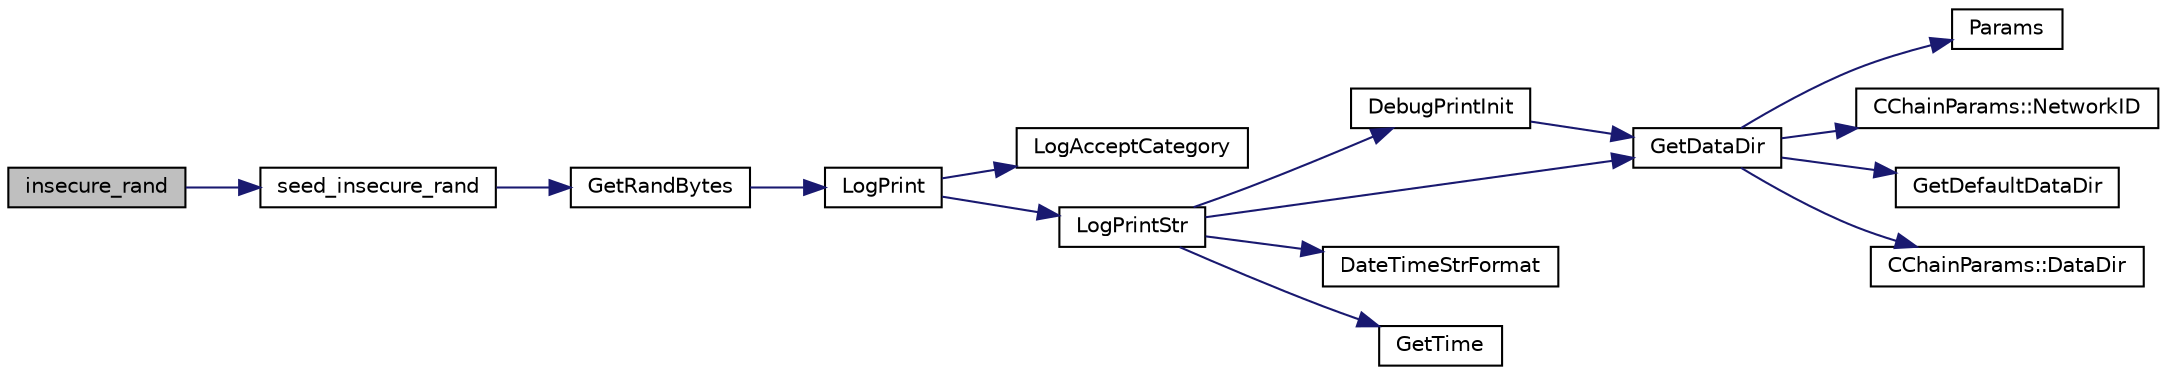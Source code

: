 digraph "insecure_rand"
{
  edge [fontname="Helvetica",fontsize="10",labelfontname="Helvetica",labelfontsize="10"];
  node [fontname="Helvetica",fontsize="10",shape=record];
  rankdir="LR";
  Node4731 [label="insecure_rand",height=0.2,width=0.4,color="black", fillcolor="grey75", style="filled", fontcolor="black"];
  Node4731 -> Node4732 [color="midnightblue",fontsize="10",style="solid",fontname="Helvetica"];
  Node4732 [label="seed_insecure_rand",height=0.2,width=0.4,color="black", fillcolor="white", style="filled",URL="$d8/d3c/util_8h.html#abef4e13668f53ac5404c796462aed9b4",tooltip="Seed insecure_rand using the random pool. "];
  Node4732 -> Node4733 [color="midnightblue",fontsize="10",style="solid",fontname="Helvetica"];
  Node4733 [label="GetRandBytes",height=0.2,width=0.4,color="black", fillcolor="white", style="filled",URL="$df/d2d/util_8cpp.html#acf52c2aa8213c7b15e26594a2264ed8a"];
  Node4733 -> Node4734 [color="midnightblue",fontsize="10",style="solid",fontname="Helvetica"];
  Node4734 [label="LogPrint",height=0.2,width=0.4,color="black", fillcolor="white", style="filled",URL="$d8/d3c/util_8h.html#aab1f837a2366f424bdc996fdf6352171"];
  Node4734 -> Node4735 [color="midnightblue",fontsize="10",style="solid",fontname="Helvetica"];
  Node4735 [label="LogAcceptCategory",height=0.2,width=0.4,color="black", fillcolor="white", style="filled",URL="$d8/d3c/util_8h.html#a343d2a13efe00125f78d25dafb0a8d98"];
  Node4734 -> Node4736 [color="midnightblue",fontsize="10",style="solid",fontname="Helvetica"];
  Node4736 [label="LogPrintStr",height=0.2,width=0.4,color="black", fillcolor="white", style="filled",URL="$d8/d3c/util_8h.html#afd4c3002b2797c0560adddb6af3ca1da"];
  Node4736 -> Node4737 [color="midnightblue",fontsize="10",style="solid",fontname="Helvetica"];
  Node4737 [label="DebugPrintInit",height=0.2,width=0.4,color="black", fillcolor="white", style="filled",URL="$df/d2d/util_8cpp.html#a751ff5f21d880737811136b5e0bcea12"];
  Node4737 -> Node4738 [color="midnightblue",fontsize="10",style="solid",fontname="Helvetica"];
  Node4738 [label="GetDataDir",height=0.2,width=0.4,color="black", fillcolor="white", style="filled",URL="$df/d2d/util_8cpp.html#ab83866a054745d4b30a3948a1b44beba"];
  Node4738 -> Node4739 [color="midnightblue",fontsize="10",style="solid",fontname="Helvetica"];
  Node4739 [label="Params",height=0.2,width=0.4,color="black", fillcolor="white", style="filled",URL="$df/dbf/chainparams_8cpp.html#ace5c5b706d71a324a417dd2db394fd4a",tooltip="Return the currently selected parameters. "];
  Node4738 -> Node4740 [color="midnightblue",fontsize="10",style="solid",fontname="Helvetica"];
  Node4740 [label="CChainParams::NetworkID",height=0.2,width=0.4,color="black", fillcolor="white", style="filled",URL="$d1/d4f/class_c_chain_params.html#a90dc493ec0c0325c98c3ac06eb99862b"];
  Node4738 -> Node4741 [color="midnightblue",fontsize="10",style="solid",fontname="Helvetica"];
  Node4741 [label="GetDefaultDataDir",height=0.2,width=0.4,color="black", fillcolor="white", style="filled",URL="$df/d2d/util_8cpp.html#ab272995de020a3bcbf743be630e485c6"];
  Node4738 -> Node4742 [color="midnightblue",fontsize="10",style="solid",fontname="Helvetica"];
  Node4742 [label="CChainParams::DataDir",height=0.2,width=0.4,color="black", fillcolor="white", style="filled",URL="$d1/d4f/class_c_chain_params.html#a959488b5d8e6fe62857940b831d73a78"];
  Node4736 -> Node4738 [color="midnightblue",fontsize="10",style="solid",fontname="Helvetica"];
  Node4736 -> Node4743 [color="midnightblue",fontsize="10",style="solid",fontname="Helvetica"];
  Node4743 [label="DateTimeStrFormat",height=0.2,width=0.4,color="black", fillcolor="white", style="filled",URL="$df/d2d/util_8cpp.html#a749bc6776c8ec72d7c5e4dea56aee415"];
  Node4736 -> Node4744 [color="midnightblue",fontsize="10",style="solid",fontname="Helvetica"];
  Node4744 [label="GetTime",height=0.2,width=0.4,color="black", fillcolor="white", style="filled",URL="$df/d2d/util_8cpp.html#a46fac5fba8ba905b5f9acb364f5d8c6f"];
}
